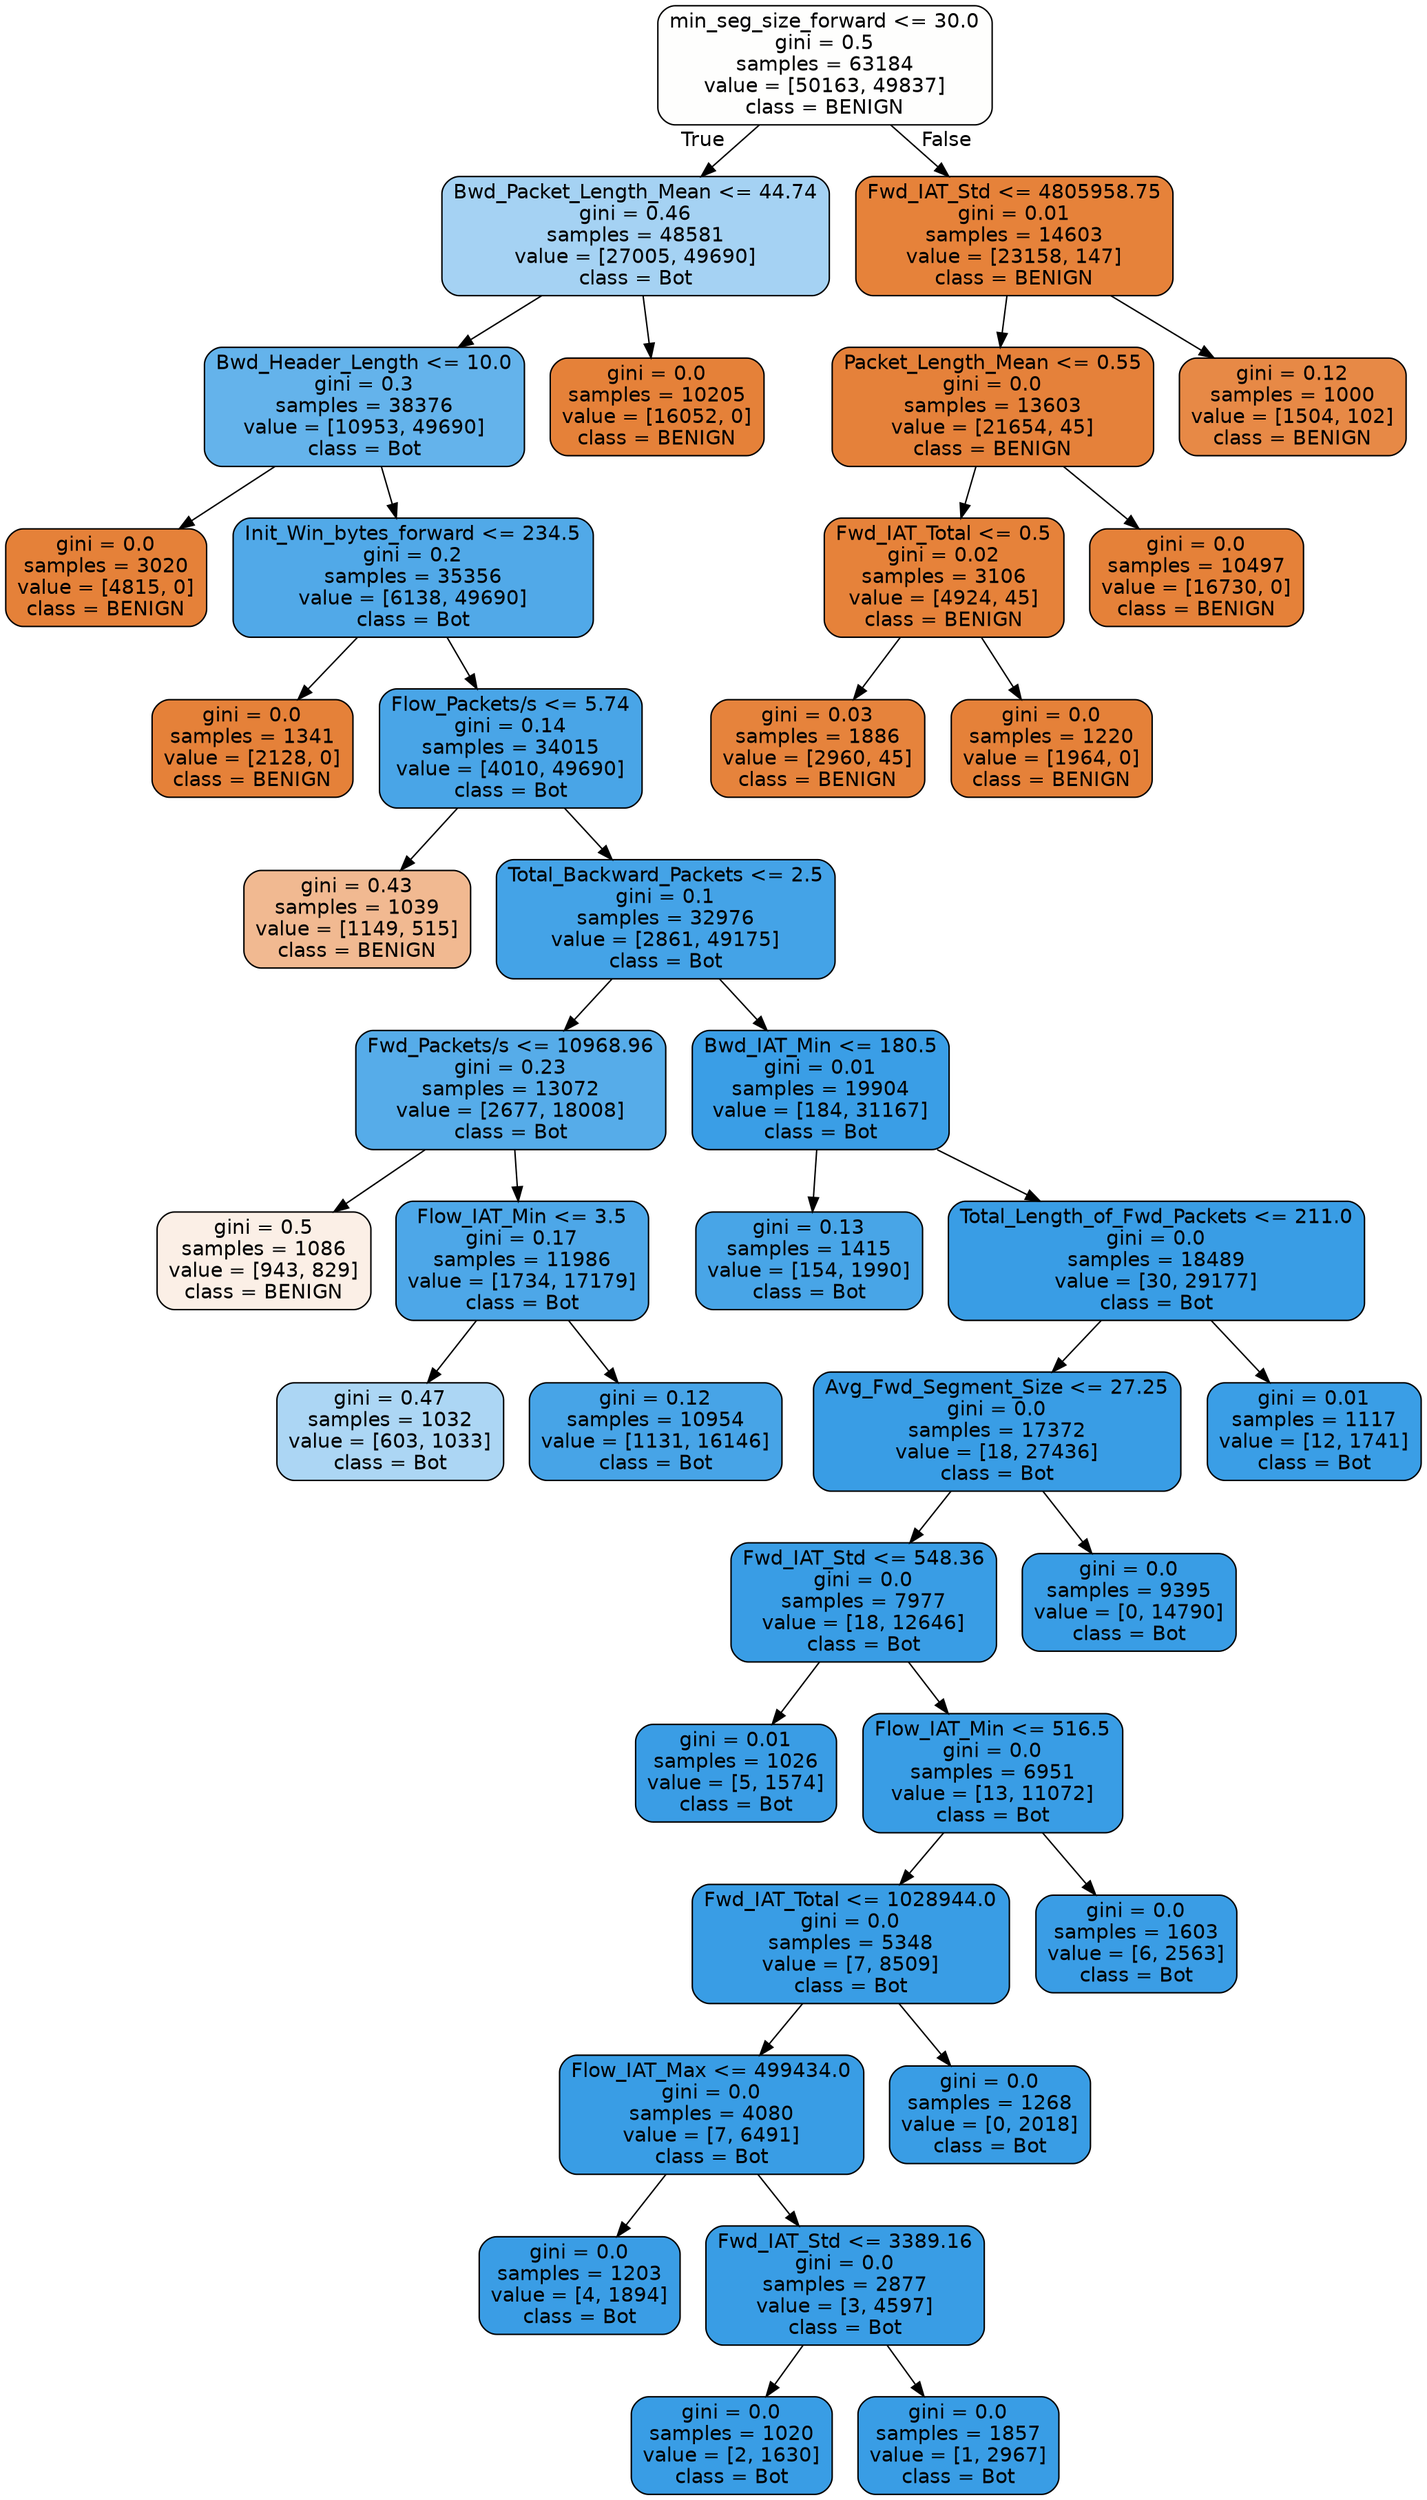 digraph Tree {
node [shape=box, style="filled, rounded", color="black", fontname=helvetica] ;
edge [fontname=helvetica] ;
0 [label="min_seg_size_forward <= 30.0\ngini = 0.5\nsamples = 63184\nvalue = [50163, 49837]\nclass = BENIGN", fillcolor="#e5813902"] ;
1 [label="Bwd_Packet_Length_Mean <= 44.74\ngini = 0.46\nsamples = 48581\nvalue = [27005, 49690]\nclass = Bot", fillcolor="#399de574"] ;
0 -> 1 [labeldistance=2.5, labelangle=45, headlabel="True"] ;
2 [label="Bwd_Header_Length <= 10.0\ngini = 0.3\nsamples = 38376\nvalue = [10953, 49690]\nclass = Bot", fillcolor="#399de5c7"] ;
1 -> 2 ;
3 [label="gini = 0.0\nsamples = 3020\nvalue = [4815, 0]\nclass = BENIGN", fillcolor="#e58139ff"] ;
2 -> 3 ;
4 [label="Init_Win_bytes_forward <= 234.5\ngini = 0.2\nsamples = 35356\nvalue = [6138, 49690]\nclass = Bot", fillcolor="#399de5e0"] ;
2 -> 4 ;
5 [label="gini = 0.0\nsamples = 1341\nvalue = [2128, 0]\nclass = BENIGN", fillcolor="#e58139ff"] ;
4 -> 5 ;
6 [label="Flow_Packets/s <= 5.74\ngini = 0.14\nsamples = 34015\nvalue = [4010, 49690]\nclass = Bot", fillcolor="#399de5ea"] ;
4 -> 6 ;
7 [label="gini = 0.43\nsamples = 1039\nvalue = [1149, 515]\nclass = BENIGN", fillcolor="#e581398d"] ;
6 -> 7 ;
8 [label="Total_Backward_Packets <= 2.5\ngini = 0.1\nsamples = 32976\nvalue = [2861, 49175]\nclass = Bot", fillcolor="#399de5f0"] ;
6 -> 8 ;
9 [label="Fwd_Packets/s <= 10968.96\ngini = 0.23\nsamples = 13072\nvalue = [2677, 18008]\nclass = Bot", fillcolor="#399de5d9"] ;
8 -> 9 ;
10 [label="gini = 0.5\nsamples = 1086\nvalue = [943, 829]\nclass = BENIGN", fillcolor="#e581391f"] ;
9 -> 10 ;
11 [label="Flow_IAT_Min <= 3.5\ngini = 0.17\nsamples = 11986\nvalue = [1734, 17179]\nclass = Bot", fillcolor="#399de5e5"] ;
9 -> 11 ;
12 [label="gini = 0.47\nsamples = 1032\nvalue = [603, 1033]\nclass = Bot", fillcolor="#399de56a"] ;
11 -> 12 ;
13 [label="gini = 0.12\nsamples = 10954\nvalue = [1131, 16146]\nclass = Bot", fillcolor="#399de5ed"] ;
11 -> 13 ;
14 [label="Bwd_IAT_Min <= 180.5\ngini = 0.01\nsamples = 19904\nvalue = [184, 31167]\nclass = Bot", fillcolor="#399de5fd"] ;
8 -> 14 ;
15 [label="gini = 0.13\nsamples = 1415\nvalue = [154, 1990]\nclass = Bot", fillcolor="#399de5eb"] ;
14 -> 15 ;
16 [label="Total_Length_of_Fwd_Packets <= 211.0\ngini = 0.0\nsamples = 18489\nvalue = [30, 29177]\nclass = Bot", fillcolor="#399de5ff"] ;
14 -> 16 ;
17 [label="Avg_Fwd_Segment_Size <= 27.25\ngini = 0.0\nsamples = 17372\nvalue = [18, 27436]\nclass = Bot", fillcolor="#399de5ff"] ;
16 -> 17 ;
18 [label="Fwd_IAT_Std <= 548.36\ngini = 0.0\nsamples = 7977\nvalue = [18, 12646]\nclass = Bot", fillcolor="#399de5ff"] ;
17 -> 18 ;
19 [label="gini = 0.01\nsamples = 1026\nvalue = [5, 1574]\nclass = Bot", fillcolor="#399de5fe"] ;
18 -> 19 ;
20 [label="Flow_IAT_Min <= 516.5\ngini = 0.0\nsamples = 6951\nvalue = [13, 11072]\nclass = Bot", fillcolor="#399de5ff"] ;
18 -> 20 ;
21 [label="Fwd_IAT_Total <= 1028944.0\ngini = 0.0\nsamples = 5348\nvalue = [7, 8509]\nclass = Bot", fillcolor="#399de5ff"] ;
20 -> 21 ;
22 [label="Flow_IAT_Max <= 499434.0\ngini = 0.0\nsamples = 4080\nvalue = [7, 6491]\nclass = Bot", fillcolor="#399de5ff"] ;
21 -> 22 ;
23 [label="gini = 0.0\nsamples = 1203\nvalue = [4, 1894]\nclass = Bot", fillcolor="#399de5fe"] ;
22 -> 23 ;
24 [label="Fwd_IAT_Std <= 3389.16\ngini = 0.0\nsamples = 2877\nvalue = [3, 4597]\nclass = Bot", fillcolor="#399de5ff"] ;
22 -> 24 ;
25 [label="gini = 0.0\nsamples = 1020\nvalue = [2, 1630]\nclass = Bot", fillcolor="#399de5ff"] ;
24 -> 25 ;
26 [label="gini = 0.0\nsamples = 1857\nvalue = [1, 2967]\nclass = Bot", fillcolor="#399de5ff"] ;
24 -> 26 ;
27 [label="gini = 0.0\nsamples = 1268\nvalue = [0, 2018]\nclass = Bot", fillcolor="#399de5ff"] ;
21 -> 27 ;
28 [label="gini = 0.0\nsamples = 1603\nvalue = [6, 2563]\nclass = Bot", fillcolor="#399de5fe"] ;
20 -> 28 ;
29 [label="gini = 0.0\nsamples = 9395\nvalue = [0, 14790]\nclass = Bot", fillcolor="#399de5ff"] ;
17 -> 29 ;
30 [label="gini = 0.01\nsamples = 1117\nvalue = [12, 1741]\nclass = Bot", fillcolor="#399de5fd"] ;
16 -> 30 ;
31 [label="gini = 0.0\nsamples = 10205\nvalue = [16052, 0]\nclass = BENIGN", fillcolor="#e58139ff"] ;
1 -> 31 ;
32 [label="Fwd_IAT_Std <= 4805958.75\ngini = 0.01\nsamples = 14603\nvalue = [23158, 147]\nclass = BENIGN", fillcolor="#e58139fd"] ;
0 -> 32 [labeldistance=2.5, labelangle=-45, headlabel="False"] ;
33 [label="Packet_Length_Mean <= 0.55\ngini = 0.0\nsamples = 13603\nvalue = [21654, 45]\nclass = BENIGN", fillcolor="#e58139fe"] ;
32 -> 33 ;
34 [label="Fwd_IAT_Total <= 0.5\ngini = 0.02\nsamples = 3106\nvalue = [4924, 45]\nclass = BENIGN", fillcolor="#e58139fd"] ;
33 -> 34 ;
35 [label="gini = 0.03\nsamples = 1886\nvalue = [2960, 45]\nclass = BENIGN", fillcolor="#e58139fb"] ;
34 -> 35 ;
36 [label="gini = 0.0\nsamples = 1220\nvalue = [1964, 0]\nclass = BENIGN", fillcolor="#e58139ff"] ;
34 -> 36 ;
37 [label="gini = 0.0\nsamples = 10497\nvalue = [16730, 0]\nclass = BENIGN", fillcolor="#e58139ff"] ;
33 -> 37 ;
38 [label="gini = 0.12\nsamples = 1000\nvalue = [1504, 102]\nclass = BENIGN", fillcolor="#e58139ee"] ;
32 -> 38 ;
}